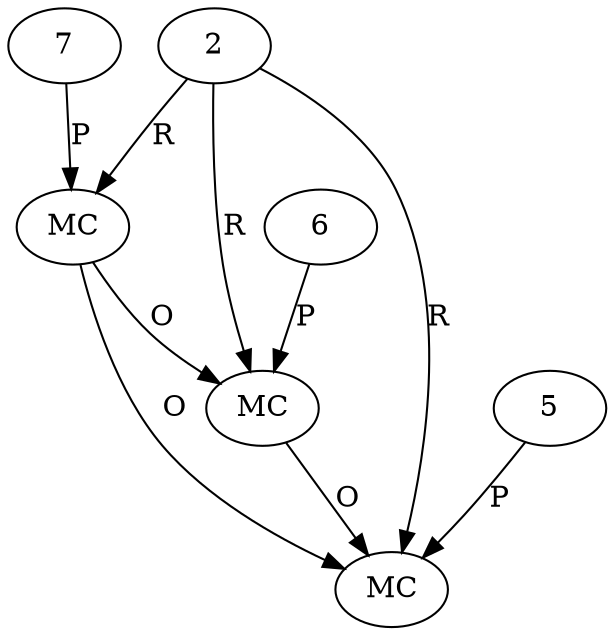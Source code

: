 digraph "AUG" {

  1 [ label="MC" s="containsKey()" t="Props" l="155" ];
  2 [ t="Props" n="p" ];
  3 [ label="MC" s="get()" t="Props" l="151" ];
  4 [ label="MC" s="get()" t="Props" l="152" ];
  5 [ t="String" v="usedName:List<String>" ];
  6 [ t="String" v="usedName:List<String>" ];
  7 [ t="String" v="usedName:List<String>" ];
  4 -> 1 [ label="O" ];
  3 -> 1 [ label="O" ];
  5 -> 1 [ label="P" ];
  2 -> 1 [ label="R" ];
  7 -> 3 [ label="P" ];
  2 -> 3 [ label="R" ];
  3 -> 4 [ label="O" ];
  6 -> 4 [ label="P" ];
  2 -> 4 [ label="R" ];
}
